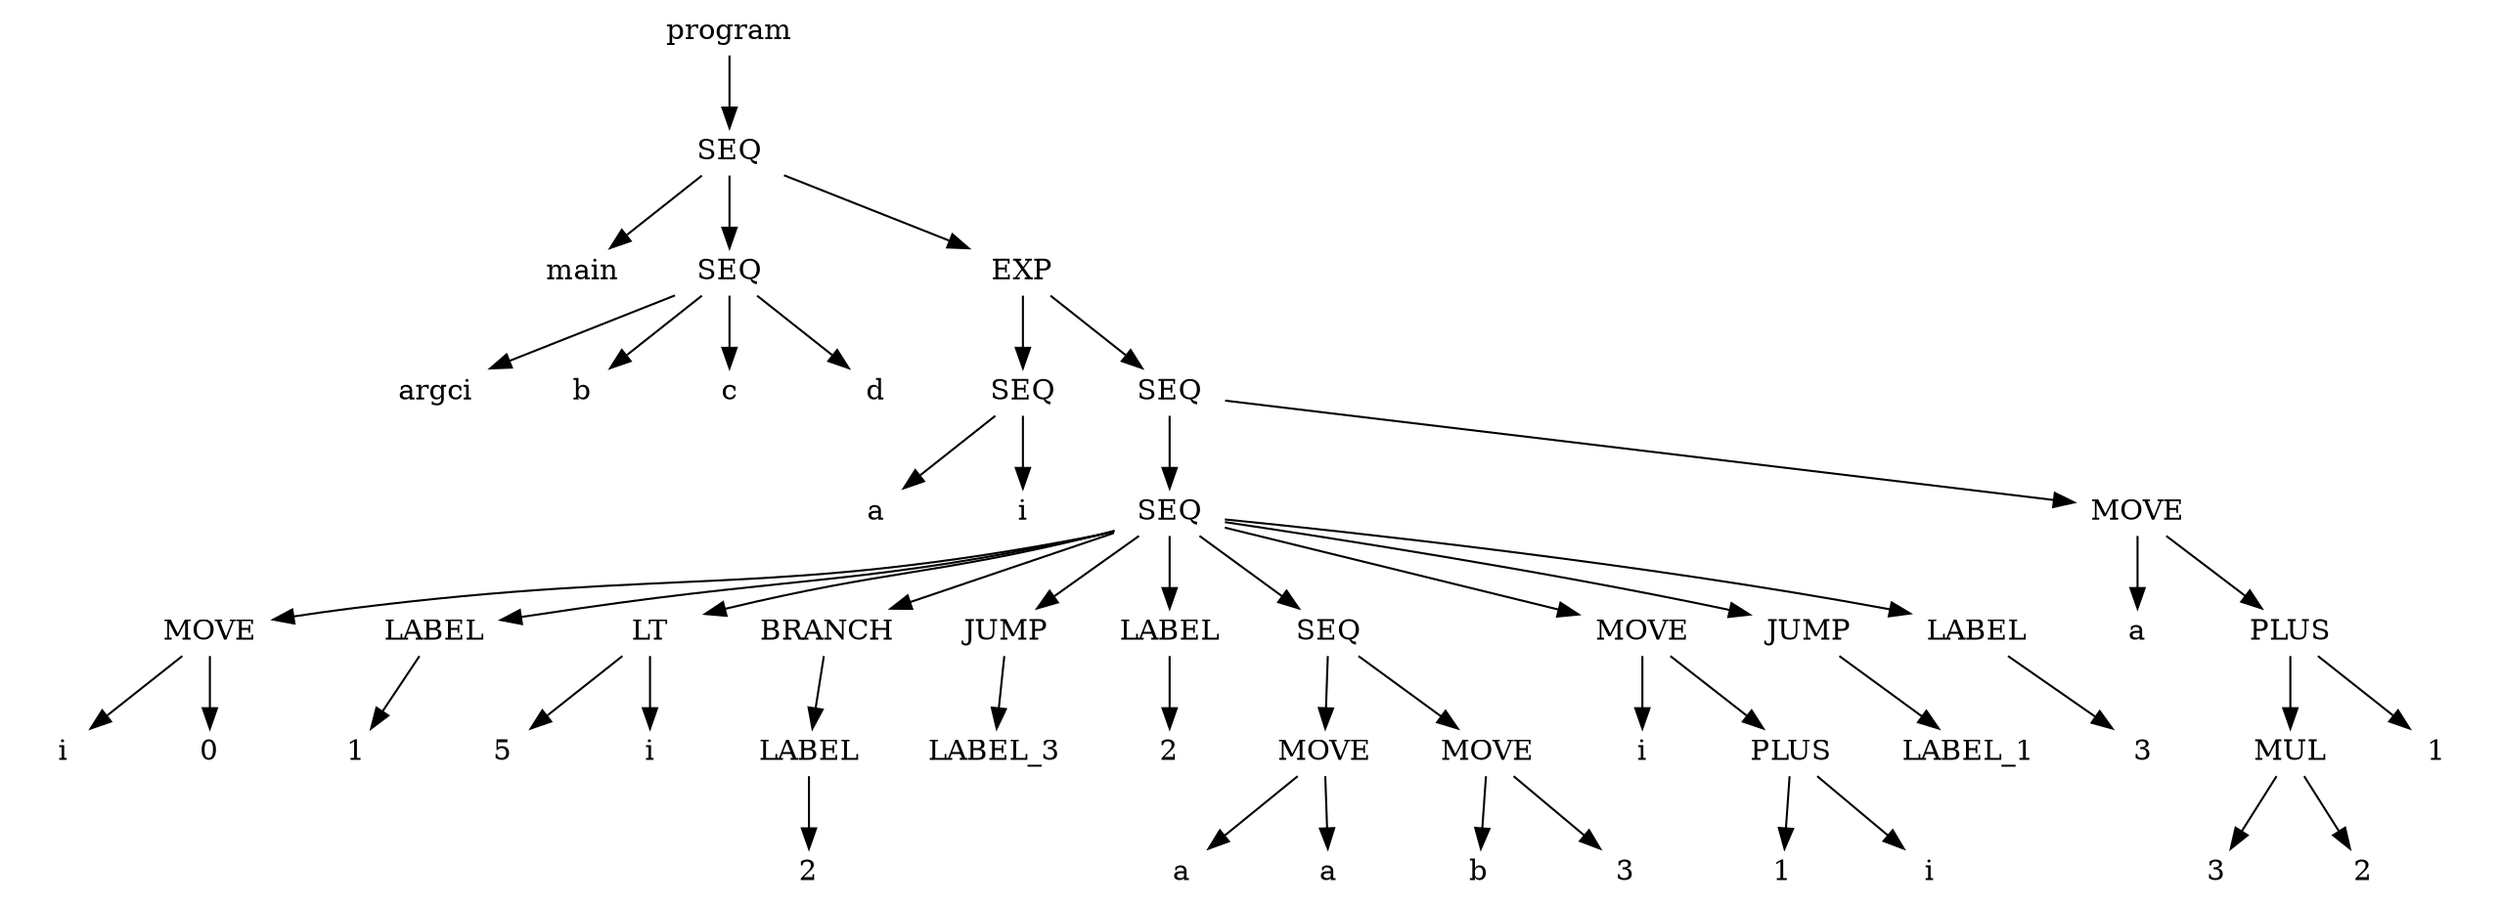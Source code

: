 digraph G{
	node0[shape=plaintext, label="program", height=.3];
	node1[shape=plaintext, label="SEQ", height=.3];
	node0->node1;
	node2[shape=plaintext, label="main", height=.3];
	node1->node2;
	node3[shape=plaintext, label="SEQ", height=.3];
	node1->node3;
	node4[shape=plaintext, label="argci", height=.3];
	node3->node4;
	node5[shape=plaintext, label="b", height=.3];
	node3->node5;
	node6[shape=plaintext, label="c", height=.3];
	node3->node6;
	node7[shape=plaintext, label="d", height=.3];
	node3->node7;
	node8[shape=plaintext, label="EXP", height=.3];
	node1->node8;
	node9[shape=plaintext, label="SEQ", height=.3];
	node8->node9;
	node10[shape=plaintext, label="a", height=.3];
	node9->node10;
	node11[shape=plaintext, label="i", height=.3];
	node9->node11;
	node12[shape=plaintext, label="SEQ", height=.3];
	node8->node12;
	node13[shape=plaintext, label="SEQ", height=.3];
	node12->node13;
	node14[shape=plaintext, label="MOVE", height=.3];
	node13->node14;
	node15[shape=plaintext, label="i", height=.3];
	node14->node15;
	node16[shape=plaintext, label="0", height=.3];
	node14->node16;
	node17[shape=plaintext, label="LABEL", height=.3];
	node18[shape=plaintext, label="1", height=.3];
	node13->node17;
	node17->node18;
	node19[shape=plaintext, label="LT", height=.3];
	node13->node19;
	node20[shape=plaintext, label="5", height=.3];
	node19->node20;
	node21[shape=plaintext, label="i", height=.3];
	node19->node21;
	node22[shape=plaintext, label="BRANCH", height=.3];
	node13->node22;
	node23[shape=plaintext, label="LABEL", height=.3];
	node24[shape=plaintext, label="2", height=.3];
	node22->node23;
	node23->node24;
	node25[shape=plaintext, label="JUMP", height=.3];
	node26[shape=plaintext, label="LABEL_3", height=.3];
	node13->node25;
	node25->node26;
	node27[shape=plaintext, label="LABEL", height=.3];
	node28[shape=plaintext, label="2", height=.3];
	node13->node27;
	node27->node28;
	node29[shape=plaintext, label="SEQ", height=.3];
	node13->node29;
	node30[shape=plaintext, label="MOVE", height=.3];
	node29->node30;
	node31[shape=plaintext, label="a", height=.3];
	node30->node31;
	node32[shape=plaintext, label="a", height=.3];
	node30->node32;
	node33[shape=plaintext, label="MOVE", height=.3];
	node29->node33;
	node34[shape=plaintext, label="b", height=.3];
	node33->node34;
	node35[shape=plaintext, label="3", height=.3];
	node33->node35;
	node36[shape=plaintext, label="MOVE", height=.3];
	node13->node36;
	node37[shape=plaintext, label="i", height=.3];
	node36->node37;
	node38[shape=plaintext, label="PLUS", height=.3];
	node36->node38;
	node39[shape=plaintext, label="1", height=.3];
	node38->node39;
	node40[shape=plaintext, label="i", height=.3];
	node38->node40;
	node41[shape=plaintext, label="JUMP", height=.3];
	node42[shape=plaintext, label="LABEL_1", height=.3];
	node13->node41;
	node41->node42;
	node43[shape=plaintext, label="LABEL", height=.3];
	node44[shape=plaintext, label="3", height=.3];
	node13->node43;
	node43->node44;
	node45[shape=plaintext, label="MOVE", height=.3];
	node12->node45;
	node46[shape=plaintext, label="a", height=.3];
	node45->node46;
	node47[shape=plaintext, label="PLUS", height=.3];
	node45->node47;
	node48[shape=plaintext, label="MUL", height=.3];
	node47->node48;
	node49[shape=plaintext, label="3", height=.3];
	node48->node49;
	node50[shape=plaintext, label="2", height=.3];
	node48->node50;
	node51[shape=plaintext, label="1", height=.3];
	node47->node51;
}
